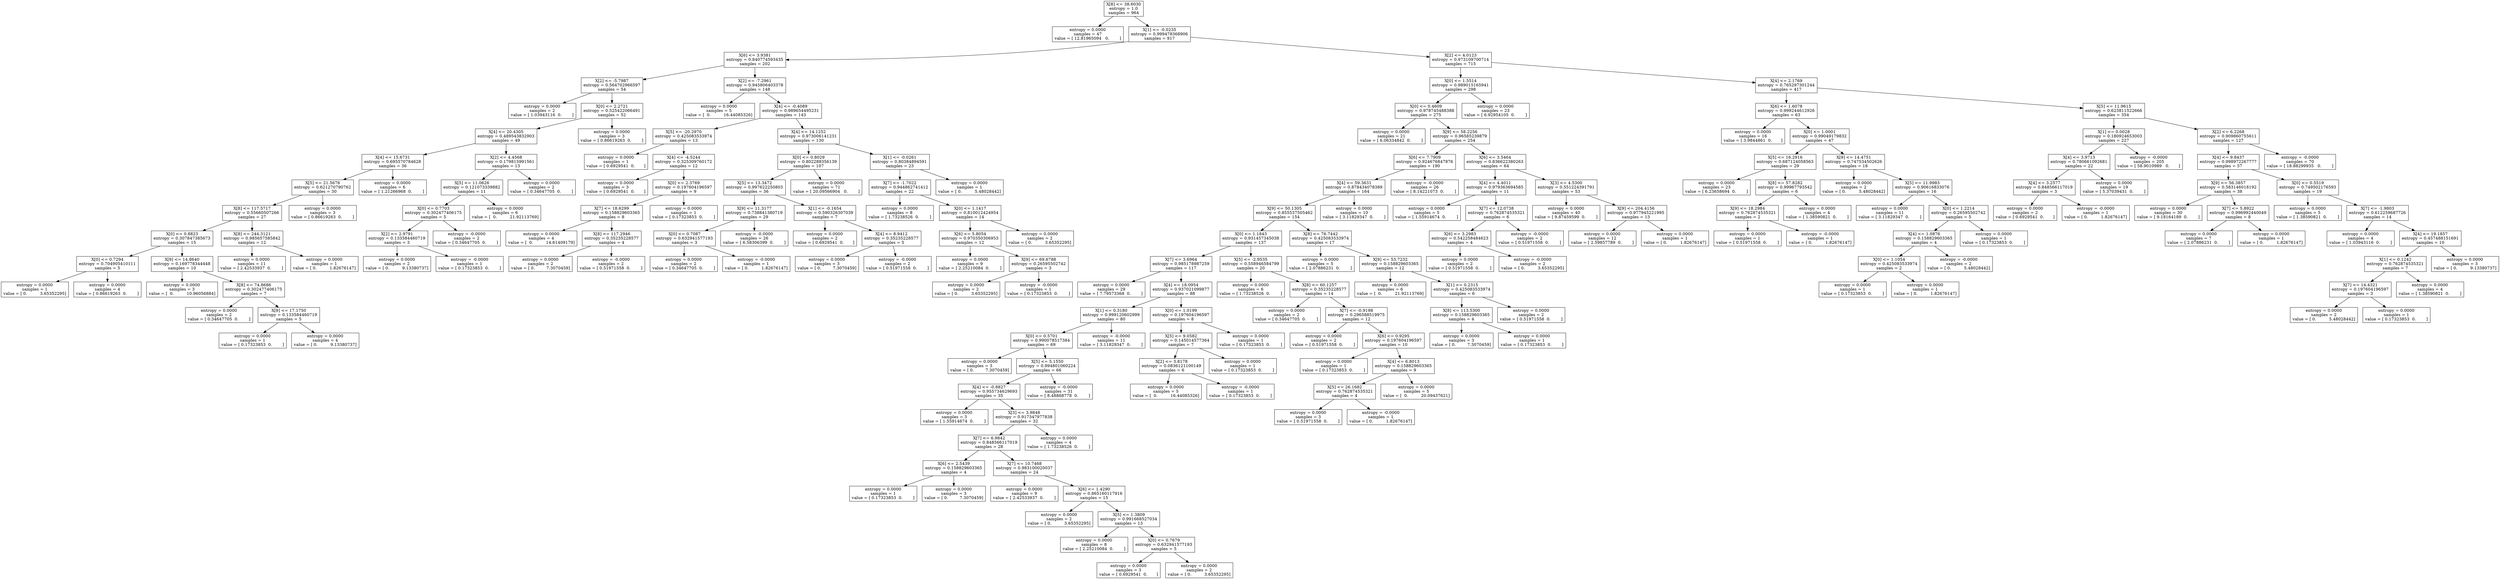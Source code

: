 digraph Tree {
0 [label="X[8] <= 38.6030\nentropy = 1.0\nsamples = 964", shape="box"] ;
1 [label="entropy = 0.0000\nsamples = 47\nvalue = [ 12.81965094   0.        ]", shape="box"] ;
0 -> 1 ;
2 [label="X[1] <= -0.0235\nentropy = 0.999478368906\nsamples = 917", shape="box"] ;
0 -> 2 ;
3 [label="X[6] <= 3.9381\nentropy = 0.840774593435\nsamples = 202", shape="box"] ;
2 -> 3 ;
4 [label="X[2] <= -5.7987\nentropy = 0.564702966597\nsamples = 54", shape="box"] ;
3 -> 4 ;
5 [label="entropy = 0.0000\nsamples = 2\nvalue = [ 1.03943116  0.        ]", shape="box"] ;
4 -> 5 ;
6 [label="X[0] <= 2.2721\nentropy = 0.525422066491\nsamples = 52", shape="box"] ;
4 -> 6 ;
7 [label="X[4] <= 20.4305\nentropy = 0.489543832903\nsamples = 49", shape="box"] ;
6 -> 7 ;
8 [label="X[4] <= 15.6731\nentropy = 0.695570784628\nsamples = 36", shape="box"] ;
7 -> 8 ;
9 [label="X[5] <= 21.5676\nentropy = 0.621270790762\nsamples = 30", shape="box"] ;
8 -> 9 ;
10 [label="X[8] <= 117.5717\nentropy = 0.55660507266\nsamples = 27", shape="box"] ;
9 -> 10 ;
11 [label="X[0] <= 0.8823\nentropy = 0.307847385673\nsamples = 15", shape="box"] ;
10 -> 11 ;
12 [label="X[0] <= 0.7294\nentropy = 0.704905410111\nsamples = 5", shape="box"] ;
11 -> 12 ;
13 [label="entropy = 0.0000\nsamples = 1\nvalue = [ 0.          3.65352295]", shape="box"] ;
12 -> 13 ;
14 [label="entropy = 0.0000\nsamples = 4\nvalue = [ 0.86619263  0.        ]", shape="box"] ;
12 -> 14 ;
15 [label="X[9] <= 14.8640\nentropy = 0.169778344448\nsamples = 10", shape="box"] ;
11 -> 15 ;
16 [label="entropy = 0.0000\nsamples = 3\nvalue = [  0.          10.96056884]", shape="box"] ;
15 -> 16 ;
17 [label="X[8] <= 74.8686\nentropy = 0.302477406175\nsamples = 7", shape="box"] ;
15 -> 17 ;
18 [label="entropy = 0.0000\nsamples = 2\nvalue = [ 0.34647705  0.        ]", shape="box"] ;
17 -> 18 ;
19 [label="X[9] <= 17.1750\nentropy = 0.133584460719\nsamples = 5", shape="box"] ;
17 -> 19 ;
20 [label="entropy = 0.0000\nsamples = 1\nvalue = [ 0.17323853  0.        ]", shape="box"] ;
19 -> 20 ;
21 [label="entropy = 0.0000\nsamples = 4\nvalue = [ 0.          9.13380737]", shape="box"] ;
19 -> 21 ;
22 [label="X[8] <= 244.3121\nentropy = 0.985657585842\nsamples = 12", shape="box"] ;
10 -> 22 ;
23 [label="entropy = 0.0000\nsamples = 11\nvalue = [ 2.42533937  0.        ]", shape="box"] ;
22 -> 23 ;
24 [label="entropy = 0.0000\nsamples = 1\nvalue = [ 0.          1.82676147]", shape="box"] ;
22 -> 24 ;
25 [label="entropy = 0.0000\nsamples = 3\nvalue = [ 0.86619263  0.        ]", shape="box"] ;
9 -> 25 ;
26 [label="entropy = 0.0000\nsamples = 6\nvalue = [ 1.21266968  0.        ]", shape="box"] ;
8 -> 26 ;
27 [label="X[2] <= 4.4568\nentropy = 0.179815991561\nsamples = 13", shape="box"] ;
7 -> 27 ;
28 [label="X[5] <= 11.0626\nentropy = 0.121073339882\nsamples = 11", shape="box"] ;
27 -> 28 ;
29 [label="X[0] <= 0.7703\nentropy = 0.302477406175\nsamples = 5", shape="box"] ;
28 -> 29 ;
30 [label="X[2] <= 2.9791\nentropy = 0.133584460719\nsamples = 3", shape="box"] ;
29 -> 30 ;
31 [label="entropy = 0.0000\nsamples = 2\nvalue = [ 0.          9.13380737]", shape="box"] ;
30 -> 31 ;
32 [label="entropy = -0.0000\nsamples = 1\nvalue = [ 0.17323853  0.        ]", shape="box"] ;
30 -> 32 ;
33 [label="entropy = -0.0000\nsamples = 2\nvalue = [ 0.34647705  0.        ]", shape="box"] ;
29 -> 33 ;
34 [label="entropy = 0.0000\nsamples = 6\nvalue = [  0.          21.92113769]", shape="box"] ;
28 -> 34 ;
35 [label="entropy = 0.0000\nsamples = 2\nvalue = [ 0.34647705  0.        ]", shape="box"] ;
27 -> 35 ;
36 [label="entropy = 0.0000\nsamples = 3\nvalue = [ 0.86619263  0.        ]", shape="box"] ;
6 -> 36 ;
37 [label="X[2] <= -7.2961\nentropy = 0.945806403378\nsamples = 148", shape="box"] ;
3 -> 37 ;
38 [label="entropy = 0.0000\nsamples = 5\nvalue = [  0.          16.44085326]", shape="box"] ;
37 -> 38 ;
39 [label="X[4] <= -0.4089\nentropy = 0.989654495231\nsamples = 143", shape="box"] ;
37 -> 39 ;
40 [label="X[5] <= -20.2970\nentropy = 0.425083533974\nsamples = 13", shape="box"] ;
39 -> 40 ;
41 [label="entropy = 0.0000\nsamples = 1\nvalue = [ 0.6929541  0.       ]", shape="box"] ;
40 -> 41 ;
42 [label="X[4] <= -4.5244\nentropy = 0.325309760172\nsamples = 12", shape="box"] ;
40 -> 42 ;
43 [label="entropy = 0.0000\nsamples = 3\nvalue = [ 0.6929541  0.       ]", shape="box"] ;
42 -> 43 ;
44 [label="X[0] <= 2.3769\nentropy = 0.197604196597\nsamples = 9", shape="box"] ;
42 -> 44 ;
45 [label="X[7] <= 18.6299\nentropy = 0.158829603365\nsamples = 8", shape="box"] ;
44 -> 45 ;
46 [label="entropy = 0.0000\nsamples = 4\nvalue = [  0.          14.61409179]", shape="box"] ;
45 -> 46 ;
47 [label="X[8] <= 117.2946\nentropy = 0.35235228577\nsamples = 4", shape="box"] ;
45 -> 47 ;
48 [label="entropy = 0.0000\nsamples = 2\nvalue = [ 0.         7.3070459]", shape="box"] ;
47 -> 48 ;
49 [label="entropy = -0.0000\nsamples = 2\nvalue = [ 0.51971558  0.        ]", shape="box"] ;
47 -> 49 ;
50 [label="entropy = 0.0000\nsamples = 1\nvalue = [ 0.17323853  0.        ]", shape="box"] ;
44 -> 50 ;
51 [label="X[4] <= 14.1252\nentropy = 0.973006141231\nsamples = 130", shape="box"] ;
39 -> 51 ;
52 [label="X[0] <= 0.8029\nentropy = 0.802288356139\nsamples = 107", shape="box"] ;
51 -> 52 ;
53 [label="X[5] <= 13.3472\nentropy = 0.997622250803\nsamples = 36", shape="box"] ;
52 -> 53 ;
54 [label="X[9] <= 11.3177\nentropy = 0.738841380719\nsamples = 29", shape="box"] ;
53 -> 54 ;
55 [label="X[0] <= 0.7087\nentropy = 0.632941577193\nsamples = 3", shape="box"] ;
54 -> 55 ;
56 [label="entropy = 0.0000\nsamples = 2\nvalue = [ 0.34647705  0.        ]", shape="box"] ;
55 -> 56 ;
57 [label="entropy = -0.0000\nsamples = 1\nvalue = [ 0.          1.82676147]", shape="box"] ;
55 -> 57 ;
58 [label="entropy = -0.0000\nsamples = 26\nvalue = [ 6.58306399  0.        ]", shape="box"] ;
54 -> 58 ;
59 [label="X[1] <= -0.1654\nentropy = 0.590326307039\nsamples = 7", shape="box"] ;
53 -> 59 ;
60 [label="entropy = 0.0000\nsamples = 2\nvalue = [ 0.6929541  0.       ]", shape="box"] ;
59 -> 60 ;
61 [label="X[4] <= 8.9412\nentropy = 0.35235228577\nsamples = 5", shape="box"] ;
59 -> 61 ;
62 [label="entropy = 0.0000\nsamples = 3\nvalue = [ 0.         7.3070459]", shape="box"] ;
61 -> 62 ;
63 [label="entropy = -0.0000\nsamples = 2\nvalue = [ 0.51971558  0.        ]", shape="box"] ;
61 -> 63 ;
64 [label="entropy = 0.0000\nsamples = 71\nvalue = [ 20.09566904   0.        ]", shape="box"] ;
52 -> 64 ;
65 [label="X[1] <= -0.0261\nentropy = 0.80384894591\nsamples = 23", shape="box"] ;
51 -> 65 ;
66 [label="X[7] <= -1.7022\nentropy = 0.944862741412\nsamples = 22", shape="box"] ;
65 -> 66 ;
67 [label="entropy = 0.0000\nsamples = 8\nvalue = [ 1.73238526  0.        ]", shape="box"] ;
66 -> 67 ;
68 [label="X[0] <= 1.1417\nentropy = 0.810012424954\nsamples = 14", shape="box"] ;
66 -> 68 ;
69 [label="X[6] <= 5.8054\nentropy = 0.970350306953\nsamples = 12", shape="box"] ;
68 -> 69 ;
70 [label="entropy = 0.0000\nsamples = 9\nvalue = [ 2.25210084  0.        ]", shape="box"] ;
69 -> 70 ;
71 [label="X[9] <= 69.6788\nentropy = 0.26595502742\nsamples = 3", shape="box"] ;
69 -> 71 ;
72 [label="entropy = 0.0000\nsamples = 2\nvalue = [ 0.          3.65352295]", shape="box"] ;
71 -> 72 ;
73 [label="entropy = -0.0000\nsamples = 1\nvalue = [ 0.17323853  0.        ]", shape="box"] ;
71 -> 73 ;
74 [label="entropy = 0.0000\nsamples = 2\nvalue = [ 0.          3.65352295]", shape="box"] ;
68 -> 74 ;
75 [label="entropy = 0.0000\nsamples = 1\nvalue = [ 0.          5.48028442]", shape="box"] ;
65 -> 75 ;
76 [label="X[2] <= 4.0123\nentropy = 0.973109700714\nsamples = 715", shape="box"] ;
2 -> 76 ;
77 [label="X[0] <= 1.5514\nentropy = 0.989015165941\nsamples = 298", shape="box"] ;
76 -> 77 ;
78 [label="X[0] <= 0.4609\nentropy = 0.978745488388\nsamples = 275", shape="box"] ;
77 -> 78 ;
79 [label="entropy = 0.0000\nsamples = 21\nvalue = [ 6.06334842  0.        ]", shape="box"] ;
78 -> 79 ;
80 [label="X[9] <= 58.2256\nentropy = 0.96585239879\nsamples = 254", shape="box"] ;
78 -> 80 ;
81 [label="X[6] <= 7.7909\nentropy = 0.924676847876\nsamples = 190", shape="box"] ;
80 -> 81 ;
82 [label="X[4] <= 59.3631\nentropy = 0.878434078389\nsamples = 164", shape="box"] ;
81 -> 82 ;
83 [label="X[9] <= 50.1305\nentropy = 0.855537505462\nsamples = 154", shape="box"] ;
82 -> 83 ;
84 [label="X[0] <= 1.1843\nentropy = 0.931457345038\nsamples = 137", shape="box"] ;
83 -> 84 ;
85 [label="X[7] <= 3.6964\nentropy = 0.985178987259\nsamples = 117", shape="box"] ;
84 -> 85 ;
86 [label="entropy = 0.0000\nsamples = 29\nvalue = [ 7.79573368  0.        ]", shape="box"] ;
85 -> 86 ;
87 [label="X[4] <= 18.0954\nentropy = 0.937021099877\nsamples = 88", shape="box"] ;
85 -> 87 ;
88 [label="X[1] <= 0.3180\nentropy = 0.999120602999\nsamples = 80", shape="box"] ;
87 -> 88 ;
89 [label="X[0] <= 0.5701\nentropy = 0.990078517384\nsamples = 69", shape="box"] ;
88 -> 89 ;
90 [label="entropy = 0.0000\nsamples = 3\nvalue = [ 0.         7.3070459]", shape="box"] ;
89 -> 90 ;
91 [label="X[5] <= 5.1550\nentropy = 0.994801060224\nsamples = 66", shape="box"] ;
89 -> 91 ;
92 [label="X[4] <= -0.8827\nentropy = 0.955734629693\nsamples = 35", shape="box"] ;
91 -> 92 ;
93 [label="entropy = 0.0000\nsamples = 3\nvalue = [ 1.55914674  0.        ]", shape="box"] ;
92 -> 93 ;
94 [label="X[3] <= 3.9848\nentropy = 0.917347977838\nsamples = 32", shape="box"] ;
92 -> 94 ;
95 [label="X[7] <= 6.9842\nentropy = 0.848566117019\nsamples = 28", shape="box"] ;
94 -> 95 ;
96 [label="X[6] <= 2.5439\nentropy = 0.158829603365\nsamples = 4", shape="box"] ;
95 -> 96 ;
97 [label="entropy = 0.0000\nsamples = 1\nvalue = [ 0.17323853  0.        ]", shape="box"] ;
96 -> 97 ;
98 [label="entropy = 0.0000\nsamples = 3\nvalue = [ 0.         7.3070459]", shape="box"] ;
96 -> 98 ;
99 [label="X[7] <= 10.7468\nentropy = 0.983100020037\nsamples = 24", shape="box"] ;
95 -> 99 ;
100 [label="entropy = 0.0000\nsamples = 9\nvalue = [ 2.42533937  0.        ]", shape="box"] ;
99 -> 100 ;
101 [label="X[6] <= 1.4290\nentropy = 0.865160117916\nsamples = 15", shape="box"] ;
99 -> 101 ;
102 [label="entropy = 0.0000\nsamples = 2\nvalue = [ 0.          3.65352295]", shape="box"] ;
101 -> 102 ;
103 [label="X[5] <= 1.3809\nentropy = 0.991668527034\nsamples = 13", shape="box"] ;
101 -> 103 ;
104 [label="entropy = 0.0000\nsamples = 8\nvalue = [ 2.25210084  0.        ]", shape="box"] ;
103 -> 104 ;
105 [label="X[0] <= 0.7679\nentropy = 0.632941577193\nsamples = 5", shape="box"] ;
103 -> 105 ;
106 [label="entropy = 0.0000\nsamples = 3\nvalue = [ 0.6929541  0.       ]", shape="box"] ;
105 -> 106 ;
107 [label="entropy = 0.0000\nsamples = 2\nvalue = [ 0.          3.65352295]", shape="box"] ;
105 -> 107 ;
108 [label="entropy = 0.0000\nsamples = 4\nvalue = [ 1.73238526  0.        ]", shape="box"] ;
94 -> 108 ;
109 [label="entropy = -0.0000\nsamples = 31\nvalue = [ 8.48868778  0.        ]", shape="box"] ;
91 -> 109 ;
110 [label="entropy = -0.0000\nsamples = 11\nvalue = [ 3.11829347  0.        ]", shape="box"] ;
88 -> 110 ;
111 [label="X[0] <= 1.0199\nentropy = 0.197604196597\nsamples = 8", shape="box"] ;
87 -> 111 ;
112 [label="X[5] <= 9.0582\nentropy = 0.145014577364\nsamples = 7", shape="box"] ;
111 -> 112 ;
113 [label="X[2] <= 3.8178\nentropy = 0.0836121100149\nsamples = 6", shape="box"] ;
112 -> 113 ;
114 [label="entropy = 0.0000\nsamples = 5\nvalue = [  0.          16.44085326]", shape="box"] ;
113 -> 114 ;
115 [label="entropy = -0.0000\nsamples = 1\nvalue = [ 0.17323853  0.        ]", shape="box"] ;
113 -> 115 ;
116 [label="entropy = 0.0000\nsamples = 1\nvalue = [ 0.17323853  0.        ]", shape="box"] ;
112 -> 116 ;
117 [label="entropy = 0.0000\nsamples = 1\nvalue = [ 0.17323853  0.        ]", shape="box"] ;
111 -> 117 ;
118 [label="X[5] <= -2.9535\nentropy = 0.558946584799\nsamples = 20", shape="box"] ;
84 -> 118 ;
119 [label="entropy = 0.0000\nsamples = 6\nvalue = [ 1.73238526  0.        ]", shape="box"] ;
118 -> 119 ;
120 [label="X[8] <= 60.1257\nentropy = 0.35235228577\nsamples = 14", shape="box"] ;
118 -> 120 ;
121 [label="entropy = 0.0000\nsamples = 2\nvalue = [ 0.34647705  0.        ]", shape="box"] ;
120 -> 121 ;
122 [label="X[7] <= -0.9198\nentropy = 0.296588519975\nsamples = 12", shape="box"] ;
120 -> 122 ;
123 [label="entropy = 0.0000\nsamples = 2\nvalue = [ 0.51971558  0.        ]", shape="box"] ;
122 -> 123 ;
124 [label="X[6] <= 0.9295\nentropy = 0.197604196597\nsamples = 10", shape="box"] ;
122 -> 124 ;
125 [label="entropy = 0.0000\nsamples = 1\nvalue = [ 0.17323853  0.        ]", shape="box"] ;
124 -> 125 ;
126 [label="X[4] <= 6.8013\nentropy = 0.158829603365\nsamples = 9", shape="box"] ;
124 -> 126 ;
127 [label="X[5] <= 26.1682\nentropy = 0.762874535321\nsamples = 4", shape="box"] ;
126 -> 127 ;
128 [label="entropy = 0.0000\nsamples = 3\nvalue = [ 0.51971558  0.        ]", shape="box"] ;
127 -> 128 ;
129 [label="entropy = -0.0000\nsamples = 1\nvalue = [ 0.          1.82676147]", shape="box"] ;
127 -> 129 ;
130 [label="entropy = 0.0000\nsamples = 5\nvalue = [  0.          20.09437621]", shape="box"] ;
126 -> 130 ;
131 [label="X[8] <= 76.7442\nentropy = 0.425083533974\nsamples = 17", shape="box"] ;
83 -> 131 ;
132 [label="entropy = 0.0000\nsamples = 5\nvalue = [ 2.07886231  0.        ]", shape="box"] ;
131 -> 132 ;
133 [label="X[9] <= 53.7232\nentropy = 0.158829603365\nsamples = 12", shape="box"] ;
131 -> 133 ;
134 [label="entropy = 0.0000\nsamples = 6\nvalue = [  0.          21.92113769]", shape="box"] ;
133 -> 134 ;
135 [label="X[1] <= 0.2315\nentropy = 0.425083533974\nsamples = 6", shape="box"] ;
133 -> 135 ;
136 [label="X[8] <= 113.5300\nentropy = 0.158829603365\nsamples = 4", shape="box"] ;
135 -> 136 ;
137 [label="entropy = 0.0000\nsamples = 3\nvalue = [ 0.         7.3070459]", shape="box"] ;
136 -> 137 ;
138 [label="entropy = 0.0000\nsamples = 1\nvalue = [ 0.17323853  0.        ]", shape="box"] ;
136 -> 138 ;
139 [label="entropy = 0.0000\nsamples = 2\nvalue = [ 0.51971558  0.        ]", shape="box"] ;
135 -> 139 ;
140 [label="entropy = 0.0000\nsamples = 10\nvalue = [ 3.11829347  0.        ]", shape="box"] ;
82 -> 140 ;
141 [label="entropy = -0.0000\nsamples = 26\nvalue = [ 8.14221073  0.        ]", shape="box"] ;
81 -> 141 ;
142 [label="X[6] <= 3.5464\nentropy = 0.836622380263\nsamples = 64", shape="box"] ;
80 -> 142 ;
143 [label="X[4] <= 4.4011\nentropy = 0.979363694585\nsamples = 11", shape="box"] ;
142 -> 143 ;
144 [label="entropy = 0.0000\nsamples = 5\nvalue = [ 1.55914674  0.        ]", shape="box"] ;
143 -> 144 ;
145 [label="X[7] <= 12.0738\nentropy = 0.762874535321\nsamples = 6", shape="box"] ;
143 -> 145 ;
146 [label="X[6] <= 3.2983\nentropy = 0.542258484623\nsamples = 4", shape="box"] ;
145 -> 146 ;
147 [label="entropy = 0.0000\nsamples = 2\nvalue = [ 0.51971558  0.        ]", shape="box"] ;
146 -> 147 ;
148 [label="entropy = -0.0000\nsamples = 2\nvalue = [ 0.          3.65352295]", shape="box"] ;
146 -> 148 ;
149 [label="entropy = -0.0000\nsamples = 2\nvalue = [ 0.51971558  0.        ]", shape="box"] ;
145 -> 149 ;
150 [label="X[3] <= 4.5300\nentropy = 0.551224391791\nsamples = 53", shape="box"] ;
142 -> 150 ;
151 [label="entropy = 0.0000\nsamples = 40\nvalue = [ 9.87459599  0.        ]", shape="box"] ;
150 -> 151 ;
152 [label="X[9] <= 204.4156\nentropy = 0.977945221995\nsamples = 13", shape="box"] ;
150 -> 152 ;
153 [label="entropy = 0.0000\nsamples = 12\nvalue = [ 2.59857789  0.        ]", shape="box"] ;
152 -> 153 ;
154 [label="entropy = 0.0000\nsamples = 1\nvalue = [ 0.          1.82676147]", shape="box"] ;
152 -> 154 ;
155 [label="entropy = 0.0000\nsamples = 23\nvalue = [ 6.92954105  0.        ]", shape="box"] ;
77 -> 155 ;
156 [label="X[4] <= 2.1769\nentropy = 0.765297301244\nsamples = 417", shape="box"] ;
76 -> 156 ;
157 [label="X[6] <= 1.6078\nentropy = 0.999244612926\nsamples = 63", shape="box"] ;
156 -> 157 ;
158 [label="entropy = 0.0000\nsamples = 16\nvalue = [ 3.9844861  0.       ]", shape="box"] ;
157 -> 158 ;
159 [label="X[0] <= 1.0001\nentropy = 0.99049179832\nsamples = 47", shape="box"] ;
157 -> 159 ;
160 [label="X[5] <= 16.2916\nentropy = 0.687124058563\nsamples = 29", shape="box"] ;
159 -> 160 ;
161 [label="entropy = 0.0000\nsamples = 23\nvalue = [ 6.23658694  0.        ]", shape="box"] ;
160 -> 161 ;
162 [label="X[8] <= 57.8282\nentropy = 0.99967793542\nsamples = 6", shape="box"] ;
160 -> 162 ;
163 [label="X[9] <= 18.2984\nentropy = 0.762874535321\nsamples = 2", shape="box"] ;
162 -> 163 ;
164 [label="entropy = 0.0000\nsamples = 1\nvalue = [ 0.51971558  0.        ]", shape="box"] ;
163 -> 164 ;
165 [label="entropy = -0.0000\nsamples = 1\nvalue = [ 0.          1.82676147]", shape="box"] ;
163 -> 165 ;
166 [label="entropy = 0.0000\nsamples = 4\nvalue = [ 1.38590821  0.        ]", shape="box"] ;
162 -> 166 ;
167 [label="X[9] <= 14.4751\nentropy = 0.747534502626\nsamples = 18", shape="box"] ;
159 -> 167 ;
168 [label="entropy = 0.0000\nsamples = 2\nvalue = [ 0.          5.48028442]", shape="box"] ;
167 -> 168 ;
169 [label="X[5] <= 11.9983\nentropy = 0.90616833076\nsamples = 16", shape="box"] ;
167 -> 169 ;
170 [label="entropy = 0.0000\nsamples = 11\nvalue = [ 3.11829347  0.        ]", shape="box"] ;
169 -> 170 ;
171 [label="X[0] <= 1.2214\nentropy = 0.26595502742\nsamples = 5", shape="box"] ;
169 -> 171 ;
172 [label="X[4] <= 1.0876\nentropy = 0.158829603365\nsamples = 4", shape="box"] ;
171 -> 172 ;
173 [label="X[0] <= 1.1054\nentropy = 0.425083533974\nsamples = 2", shape="box"] ;
172 -> 173 ;
174 [label="entropy = 0.0000\nsamples = 1\nvalue = [ 0.17323853  0.        ]", shape="box"] ;
173 -> 174 ;
175 [label="entropy = 0.0000\nsamples = 1\nvalue = [ 0.          1.82676147]", shape="box"] ;
173 -> 175 ;
176 [label="entropy = -0.0000\nsamples = 2\nvalue = [ 0.          5.48028442]", shape="box"] ;
172 -> 176 ;
177 [label="entropy = 0.0000\nsamples = 1\nvalue = [ 0.17323853  0.        ]", shape="box"] ;
171 -> 177 ;
178 [label="X[5] <= 11.9615\nentropy = 0.623811522666\nsamples = 354", shape="box"] ;
156 -> 178 ;
179 [label="X[1] <= 0.0028\nentropy = 0.180924653003\nsamples = 227", shape="box"] ;
178 -> 179 ;
180 [label="X[4] <= 3.9713\nentropy = 0.780661092681\nsamples = 22", shape="box"] ;
179 -> 180 ;
181 [label="X[4] <= 3.2577\nentropy = 0.848566117019\nsamples = 3", shape="box"] ;
180 -> 181 ;
182 [label="entropy = 0.0000\nsamples = 2\nvalue = [ 0.6929541  0.       ]", shape="box"] ;
181 -> 182 ;
183 [label="entropy = -0.0000\nsamples = 1\nvalue = [ 0.          1.82676147]", shape="box"] ;
181 -> 183 ;
184 [label="entropy = 0.0000\nsamples = 19\nvalue = [ 5.37039431  0.        ]", shape="box"] ;
180 -> 184 ;
185 [label="entropy = -0.0000\nsamples = 205\nvalue = [ 58.9010989   0.       ]", shape="box"] ;
179 -> 185 ;
186 [label="X[2] <= 6.2268\nentropy = 0.909860755611\nsamples = 127", shape="box"] ;
178 -> 186 ;
187 [label="X[4] <= 9.8437\nentropy = 0.998972267777\nsamples = 57", shape="box"] ;
186 -> 187 ;
188 [label="X[9] <= 56.3857\nentropy = 0.583146018192\nsamples = 38", shape="box"] ;
187 -> 188 ;
189 [label="entropy = 0.0000\nsamples = 30\nvalue = [ 9.18164189  0.        ]", shape="box"] ;
188 -> 189 ;
190 [label="X[7] <= 5.8922\nentropy = 0.996992440049\nsamples = 8", shape="box"] ;
188 -> 190 ;
191 [label="entropy = 0.0000\nsamples = 7\nvalue = [ 2.07886231  0.        ]", shape="box"] ;
190 -> 191 ;
192 [label="entropy = 0.0000\nsamples = 1\nvalue = [ 0.          1.82676147]", shape="box"] ;
190 -> 192 ;
193 [label="X[0] <= 0.5519\nentropy = 0.749502176593\nsamples = 19", shape="box"] ;
187 -> 193 ;
194 [label="entropy = 0.0000\nsamples = 5\nvalue = [ 1.38590821  0.        ]", shape="box"] ;
193 -> 194 ;
195 [label="X[7] <= -1.9803\nentropy = 0.612259687726\nsamples = 14", shape="box"] ;
193 -> 195 ;
196 [label="entropy = 0.0000\nsamples = 4\nvalue = [ 1.03943116  0.        ]", shape="box"] ;
195 -> 196 ;
197 [label="X[4] <= 19.1857\nentropy = 0.457488151691\nsamples = 10", shape="box"] ;
195 -> 197 ;
198 [label="X[1] <= 0.1242\nentropy = 0.762874535321\nsamples = 7", shape="box"] ;
197 -> 198 ;
199 [label="X[7] <= 14.4321\nentropy = 0.197604196597\nsamples = 3", shape="box"] ;
198 -> 199 ;
200 [label="entropy = 0.0000\nsamples = 2\nvalue = [ 0.          5.48028442]", shape="box"] ;
199 -> 200 ;
201 [label="entropy = 0.0000\nsamples = 1\nvalue = [ 0.17323853  0.        ]", shape="box"] ;
199 -> 201 ;
202 [label="entropy = 0.0000\nsamples = 4\nvalue = [ 1.38590821  0.        ]", shape="box"] ;
198 -> 202 ;
203 [label="entropy = 0.0000\nsamples = 3\nvalue = [ 0.          9.13380737]", shape="box"] ;
197 -> 203 ;
204 [label="entropy = -0.0000\nsamples = 70\nvalue = [ 18.88299935   0.        ]", shape="box"] ;
186 -> 204 ;
}